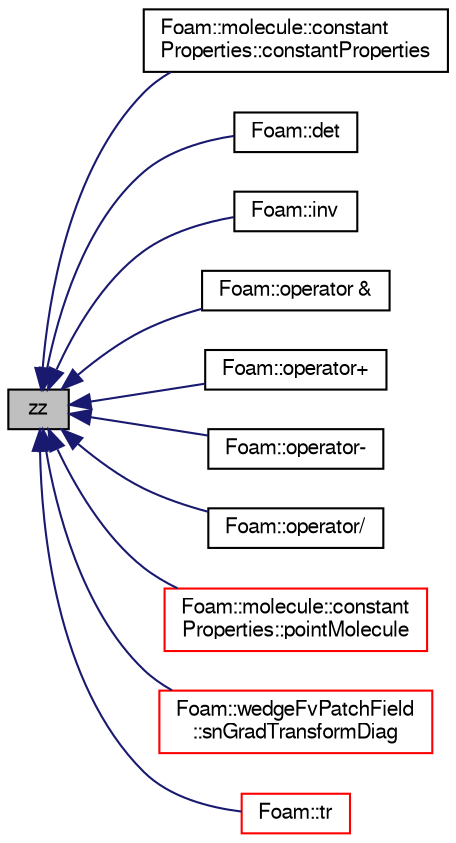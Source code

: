 digraph "zz"
{
  bgcolor="transparent";
  edge [fontname="FreeSans",fontsize="10",labelfontname="FreeSans",labelfontsize="10"];
  node [fontname="FreeSans",fontsize="10",shape=record];
  rankdir="LR";
  Node44 [label="zz",height=0.2,width=0.4,color="black", fillcolor="grey75", style="filled", fontcolor="black"];
  Node44 -> Node45 [dir="back",color="midnightblue",fontsize="10",style="solid",fontname="FreeSans"];
  Node45 [label="Foam::molecule::constant\lProperties::constantProperties",height=0.2,width=0.4,color="black",URL="$a24394.html#a48f10350a2cae9811619cc14159099d6",tooltip="Construct from dictionary. "];
  Node44 -> Node46 [dir="back",color="midnightblue",fontsize="10",style="solid",fontname="FreeSans"];
  Node46 [label="Foam::det",height=0.2,width=0.4,color="black",URL="$a21124.html#ac250f908c2eeec7353b359b0cebd1e8f",tooltip="Return the determinant of a diagonal tensor. "];
  Node44 -> Node47 [dir="back",color="midnightblue",fontsize="10",style="solid",fontname="FreeSans"];
  Node47 [label="Foam::inv",height=0.2,width=0.4,color="black",URL="$a21124.html#aaf621d061b5e01a51191e22c1dc57077",tooltip="Return the inverse of a diagonal tensor. "];
  Node44 -> Node48 [dir="back",color="midnightblue",fontsize="10",style="solid",fontname="FreeSans"];
  Node48 [label="Foam::operator &",height=0.2,width=0.4,color="black",URL="$a21124.html#ae70f6c4e33dd2878ba58dbc0ae2cbea3",tooltip="Inner-product between two diagonal tensors. "];
  Node44 -> Node49 [dir="back",color="midnightblue",fontsize="10",style="solid",fontname="FreeSans"];
  Node49 [label="Foam::operator+",height=0.2,width=0.4,color="black",URL="$a21124.html#afd3ddb9840be2a7ca902615359e3283e"];
  Node44 -> Node50 [dir="back",color="midnightblue",fontsize="10",style="solid",fontname="FreeSans"];
  Node50 [label="Foam::operator-",height=0.2,width=0.4,color="black",URL="$a21124.html#a2c7fb7bc3807efdfd0a5456730bc84fc"];
  Node44 -> Node51 [dir="back",color="midnightblue",fontsize="10",style="solid",fontname="FreeSans"];
  Node51 [label="Foam::operator/",height=0.2,width=0.4,color="black",URL="$a21124.html#aa27e874cfb850f9030a3f109d2437758",tooltip="Division of a scalar by a diagonalTensor. "];
  Node44 -> Node52 [dir="back",color="midnightblue",fontsize="10",style="solid",fontname="FreeSans"];
  Node52 [label="Foam::molecule::constant\lProperties::pointMolecule",height=0.2,width=0.4,color="red",URL="$a24394.html#a0f2c6dd5684960ddaa66fe409fb6c7b4"];
  Node44 -> Node54 [dir="back",color="midnightblue",fontsize="10",style="solid",fontname="FreeSans"];
  Node54 [label="Foam::wedgeFvPatchField\l::snGradTransformDiag",height=0.2,width=0.4,color="red",URL="$a22054.html#ad369a69e9725d4bf2e6f522035c8d53d",tooltip="Return face-gradient transform diagonal. "];
  Node44 -> Node56 [dir="back",color="midnightblue",fontsize="10",style="solid",fontname="FreeSans"];
  Node56 [label="Foam::tr",height=0.2,width=0.4,color="red",URL="$a21124.html#a9354c5cf1c5094875b098457c7502c2f",tooltip="Return the trace of a diagonal tensor. "];
}

